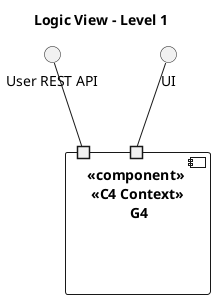 @startuml
title Logic View - Level 1
() "User REST API" as API
() "UI" as UI
component "<<component>> \n <<C4 Context>> \n G4" as G4 {
port " "
port "  "
UI -- "  "
API -- " "
}
@enduml

@startuml
title Logic View - Level 2
() "User REST API" as API
() "UI" as UI
component "<<System G4>>" as G4 {
portin " "
port "   "
component " <<Component>>\n <<Container (C4)>>\nG4-FE" as fe {
    port " " as frontEndPort
}
component "  <<Component>>\n<<Container (C4)>>\n G4-BE" as be {
    port " " as backEndPort
}
database "     <<Component>>\n   <<Container (C4)>>\n          <<DB H2>>" as h2 {
}
UI -- " "
API -- "   "
" " -- frontEndPort
"   " -- frontEndPort
fe -(0- backEndPort: BE API
be -(0- h2: SQL API
@enduml

@startuml
title Logic View - Level 3
() "User REST API" as API
() "UI" as UI
component "<<System G4>>" as G4 {
port " "
port "  "

package "Frameworks" {

  [ <<component>>\n <<component(C4)>>\n        Routers] as R
  database "<<component>> \n <<component(C4)>> \n        DB H2" as DB
}

component "       <<component>> \n DataDomainAssembler" as schema

package "Interface Adapters" {
  [<<component>> \n       DTO] as DTO
  [ <<component>>\n <<component(C4)>>\n  Controllers] as Cont
  [ <<component>>\n <<component(C4)>>\n  Repositories] as Rep
}

package "Application Business Rules" {
    [ <<component>>\n <<component(C4)>>\n  Services] as Serv
}

R -(0- Cont : controllers API
Cont -(0- Serv : services API
Cont -(0-- DTO : DTO API
Serv -(0- DTO : DTO API
Serv -(0- Rep : Repositories API
Rep -(0- schema: Assembler API
schema -0)- DB: Assembler API
API -- " "
UI -- "  "
" " -- R
"  " -- R
@enduml


